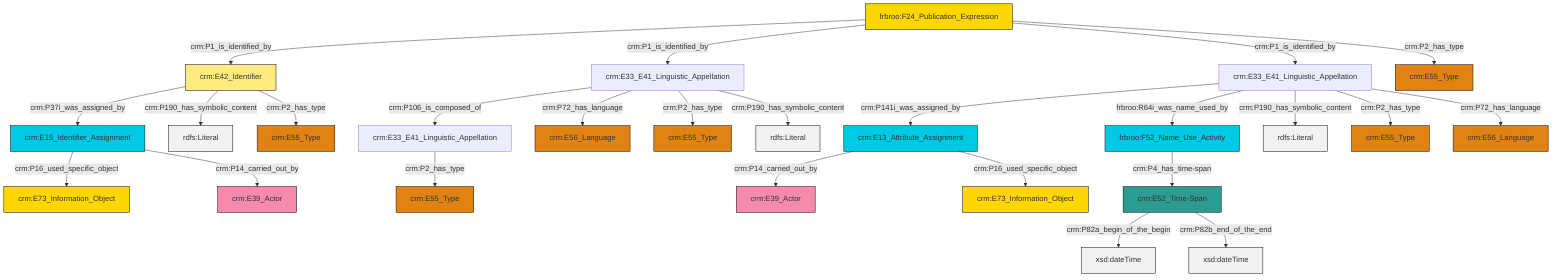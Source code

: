 graph TD
classDef Literal fill:#f2f2f2,stroke:#000000;
classDef CRM_Entity fill:#FFFFFF,stroke:#000000;
classDef Temporal_Entity fill:#00C9E6, stroke:#000000;
classDef Type fill:#E18312, stroke:#000000;
classDef Time-Span fill:#2C9C91, stroke:#000000;
classDef Appellation fill:#FFEB7F, stroke:#000000;
classDef Place fill:#008836, stroke:#000000;
classDef Persistent_Item fill:#B266B2, stroke:#000000;
classDef Conceptual_Object fill:#FFD700, stroke:#000000;
classDef Physical_Thing fill:#D2B48C, stroke:#000000;
classDef Actor fill:#f58aad, stroke:#000000;
classDef PC_Classes fill:#4ce600, stroke:#000000;
classDef Multi fill:#cccccc,stroke:#000000;

0["crm:E33_E41_Linguistic_Appellation"]:::Default -->|crm:P141i_was_assigned_by| 1["crm:E13_Attribute_Assignment"]:::Temporal_Entity
2["crm:E42_Identifier"]:::Appellation -->|crm:P37i_was_assigned_by| 3["crm:E15_Identifier_Assignment"]:::Temporal_Entity
3["crm:E15_Identifier_Assignment"]:::Temporal_Entity -->|crm:P16_used_specific_object| 4["crm:E73_Information_Object"]:::Conceptual_Object
2["crm:E42_Identifier"]:::Appellation -->|crm:P190_has_symbolic_content| 8[rdfs:Literal]:::Literal
9["crm:E33_E41_Linguistic_Appellation"]:::Default -->|crm:P106_is_composed_of| 10["crm:E33_E41_Linguistic_Appellation"]:::Default
1["crm:E13_Attribute_Assignment"]:::Temporal_Entity -->|crm:P14_carried_out_by| 13["crm:E39_Actor"]:::Actor
3["crm:E15_Identifier_Assignment"]:::Temporal_Entity -->|crm:P14_carried_out_by| 15["crm:E39_Actor"]:::Actor
2["crm:E42_Identifier"]:::Appellation -->|crm:P2_has_type| 16["crm:E55_Type"]:::Type
10["crm:E33_E41_Linguistic_Appellation"]:::Default -->|crm:P2_has_type| 20["crm:E55_Type"]:::Type
9["crm:E33_E41_Linguistic_Appellation"]:::Default -->|crm:P72_has_language| 21["crm:E56_Language"]:::Type
0["crm:E33_E41_Linguistic_Appellation"]:::Default -->|frbroo:R64i_was_name_used_by| 22["frbroo:F52_Name_Use_Activity"]:::Temporal_Entity
24["frbroo:F24_Publication_Expression"]:::Conceptual_Object -->|crm:P1_is_identified_by| 2["crm:E42_Identifier"]:::Appellation
9["crm:E33_E41_Linguistic_Appellation"]:::Default -->|crm:P2_has_type| 25["crm:E55_Type"]:::Type
24["frbroo:F24_Publication_Expression"]:::Conceptual_Object -->|crm:P1_is_identified_by| 9["crm:E33_E41_Linguistic_Appellation"]:::Default
11["crm:E52_Time-Span"]:::Time-Span -->|crm:P82a_begin_of_the_begin| 29[xsd:dateTime]:::Literal
0["crm:E33_E41_Linguistic_Appellation"]:::Default -->|crm:P190_has_symbolic_content| 37[rdfs:Literal]:::Literal
0["crm:E33_E41_Linguistic_Appellation"]:::Default -->|crm:P2_has_type| 5["crm:E55_Type"]:::Type
22["frbroo:F52_Name_Use_Activity"]:::Temporal_Entity -->|crm:P4_has_time-span| 11["crm:E52_Time-Span"]:::Time-Span
0["crm:E33_E41_Linguistic_Appellation"]:::Default -->|crm:P72_has_language| 17["crm:E56_Language"]:::Type
1["crm:E13_Attribute_Assignment"]:::Temporal_Entity -->|crm:P16_used_specific_object| 40["crm:E73_Information_Object"]:::Conceptual_Object
24["frbroo:F24_Publication_Expression"]:::Conceptual_Object -->|crm:P1_is_identified_by| 0["crm:E33_E41_Linguistic_Appellation"]:::Default
9["crm:E33_E41_Linguistic_Appellation"]:::Default -->|crm:P190_has_symbolic_content| 41[rdfs:Literal]:::Literal
11["crm:E52_Time-Span"]:::Time-Span -->|crm:P82b_end_of_the_end| 46[xsd:dateTime]:::Literal
24["frbroo:F24_Publication_Expression"]:::Conceptual_Object -->|crm:P2_has_type| 34["crm:E55_Type"]:::Type